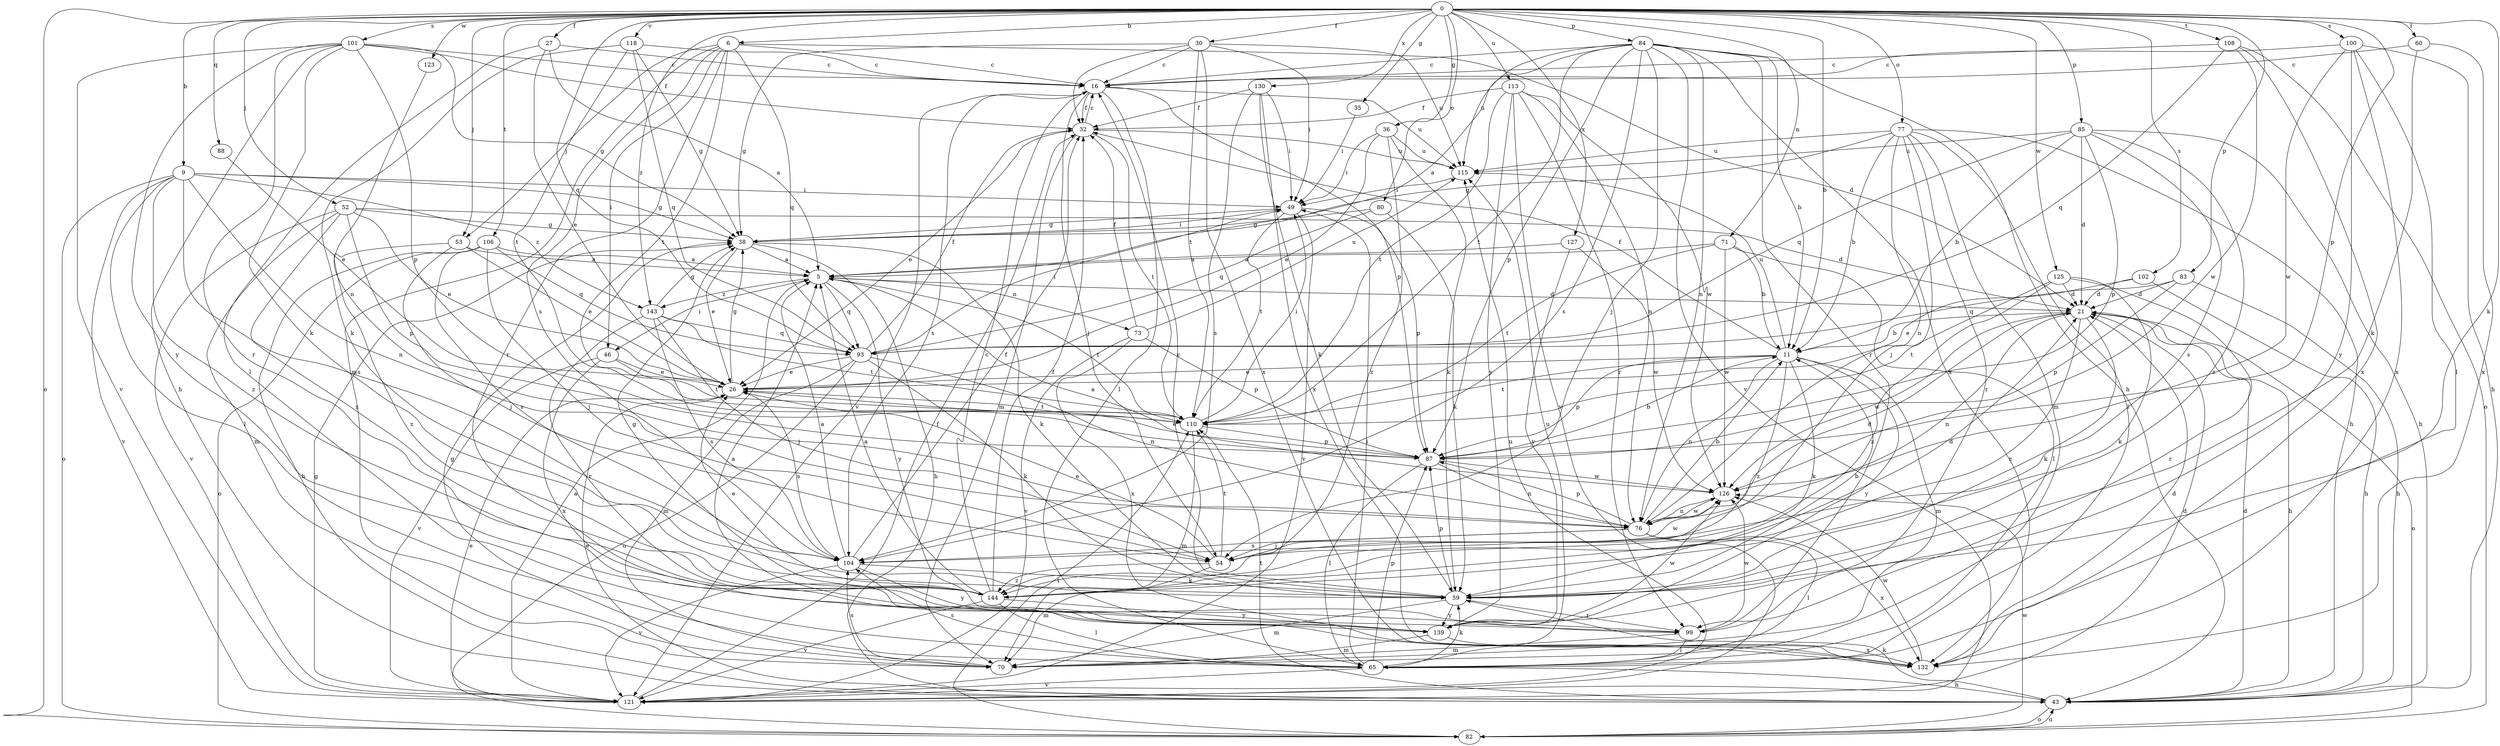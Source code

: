 strict digraph  {
0;
5;
6;
9;
11;
16;
21;
26;
27;
30;
32;
35;
36;
38;
43;
46;
49;
52;
53;
54;
59;
60;
65;
70;
71;
73;
76;
77;
80;
82;
83;
84;
85;
87;
88;
93;
99;
100;
101;
102;
104;
106;
108;
110;
113;
115;
118;
121;
123;
125;
126;
127;
130;
132;
139;
143;
144;
0 -> 6  [label=b];
0 -> 9  [label=b];
0 -> 11  [label=b];
0 -> 27  [label=f];
0 -> 30  [label=f];
0 -> 35  [label=g];
0 -> 36  [label=g];
0 -> 52  [label=j];
0 -> 53  [label=j];
0 -> 59  [label=k];
0 -> 60  [label=l];
0 -> 71  [label=n];
0 -> 77  [label=o];
0 -> 80  [label=o];
0 -> 82  [label=o];
0 -> 83  [label=p];
0 -> 84  [label=p];
0 -> 85  [label=p];
0 -> 87  [label=p];
0 -> 88  [label=q];
0 -> 93  [label=q];
0 -> 100  [label=s];
0 -> 101  [label=s];
0 -> 102  [label=s];
0 -> 106  [label=t];
0 -> 108  [label=t];
0 -> 113  [label=u];
0 -> 118  [label=v];
0 -> 123  [label=w];
0 -> 125  [label=w];
0 -> 127  [label=x];
0 -> 130  [label=x];
0 -> 143  [label=z];
5 -> 21  [label=d];
5 -> 46  [label=i];
5 -> 73  [label=n];
5 -> 93  [label=q];
5 -> 110  [label=t];
5 -> 139  [label=y];
5 -> 143  [label=z];
6 -> 16  [label=c];
6 -> 21  [label=d];
6 -> 46  [label=i];
6 -> 53  [label=j];
6 -> 70  [label=m];
6 -> 93  [label=q];
6 -> 99  [label=r];
6 -> 104  [label=s];
6 -> 110  [label=t];
9 -> 38  [label=g];
9 -> 49  [label=i];
9 -> 65  [label=l];
9 -> 76  [label=n];
9 -> 82  [label=o];
9 -> 104  [label=s];
9 -> 121  [label=v];
9 -> 143  [label=z];
9 -> 144  [label=z];
11 -> 26  [label=e];
11 -> 32  [label=f];
11 -> 59  [label=k];
11 -> 70  [label=m];
11 -> 76  [label=n];
11 -> 87  [label=p];
11 -> 110  [label=t];
11 -> 115  [label=u];
11 -> 139  [label=y];
11 -> 144  [label=z];
16 -> 32  [label=f];
16 -> 54  [label=j];
16 -> 65  [label=l];
16 -> 87  [label=p];
16 -> 104  [label=s];
16 -> 115  [label=u];
16 -> 121  [label=v];
21 -> 11  [label=b];
21 -> 43  [label=h];
21 -> 59  [label=k];
21 -> 76  [label=n];
21 -> 82  [label=o];
21 -> 126  [label=w];
21 -> 144  [label=z];
26 -> 38  [label=g];
26 -> 104  [label=s];
26 -> 110  [label=t];
27 -> 5  [label=a];
27 -> 16  [label=c];
27 -> 26  [label=e];
27 -> 65  [label=l];
30 -> 16  [label=c];
30 -> 32  [label=f];
30 -> 38  [label=g];
30 -> 49  [label=i];
30 -> 110  [label=t];
30 -> 115  [label=u];
30 -> 132  [label=x];
32 -> 16  [label=c];
32 -> 26  [label=e];
32 -> 70  [label=m];
32 -> 110  [label=t];
32 -> 115  [label=u];
35 -> 49  [label=i];
36 -> 26  [label=e];
36 -> 49  [label=i];
36 -> 59  [label=k];
36 -> 115  [label=u];
36 -> 144  [label=z];
38 -> 5  [label=a];
38 -> 26  [label=e];
38 -> 43  [label=h];
38 -> 49  [label=i];
38 -> 59  [label=k];
43 -> 21  [label=d];
43 -> 26  [label=e];
43 -> 59  [label=k];
43 -> 82  [label=o];
43 -> 110  [label=t];
46 -> 26  [label=e];
46 -> 110  [label=t];
46 -> 121  [label=v];
46 -> 132  [label=x];
49 -> 38  [label=g];
49 -> 87  [label=p];
49 -> 110  [label=t];
49 -> 121  [label=v];
52 -> 21  [label=d];
52 -> 26  [label=e];
52 -> 38  [label=g];
52 -> 70  [label=m];
52 -> 87  [label=p];
52 -> 121  [label=v];
52 -> 144  [label=z];
53 -> 5  [label=a];
53 -> 26  [label=e];
53 -> 54  [label=j];
53 -> 144  [label=z];
54 -> 21  [label=d];
54 -> 26  [label=e];
54 -> 70  [label=m];
54 -> 110  [label=t];
54 -> 126  [label=w];
54 -> 144  [label=z];
59 -> 11  [label=b];
59 -> 16  [label=c];
59 -> 70  [label=m];
59 -> 87  [label=p];
59 -> 99  [label=r];
59 -> 139  [label=y];
60 -> 16  [label=c];
60 -> 59  [label=k];
60 -> 132  [label=x];
65 -> 43  [label=h];
65 -> 49  [label=i];
65 -> 59  [label=k];
65 -> 87  [label=p];
65 -> 104  [label=s];
65 -> 115  [label=u];
65 -> 121  [label=v];
70 -> 38  [label=g];
70 -> 104  [label=s];
71 -> 5  [label=a];
71 -> 11  [label=b];
71 -> 65  [label=l];
71 -> 110  [label=t];
71 -> 126  [label=w];
73 -> 32  [label=f];
73 -> 87  [label=p];
73 -> 115  [label=u];
73 -> 121  [label=v];
73 -> 132  [label=x];
76 -> 11  [label=b];
76 -> 21  [label=d];
76 -> 54  [label=j];
76 -> 65  [label=l];
76 -> 87  [label=p];
76 -> 104  [label=s];
76 -> 126  [label=w];
76 -> 132  [label=x];
77 -> 11  [label=b];
77 -> 38  [label=g];
77 -> 43  [label=h];
77 -> 54  [label=j];
77 -> 65  [label=l];
77 -> 70  [label=m];
77 -> 76  [label=n];
77 -> 99  [label=r];
77 -> 115  [label=u];
80 -> 38  [label=g];
80 -> 59  [label=k];
80 -> 93  [label=q];
82 -> 43  [label=u];
82 -> 110  [label=t];
82 -> 126  [label=w];
83 -> 21  [label=d];
83 -> 43  [label=h];
83 -> 87  [label=p];
83 -> 93  [label=q];
84 -> 5  [label=a];
84 -> 11  [label=b];
84 -> 16  [label=c];
84 -> 43  [label=h];
84 -> 54  [label=j];
84 -> 76  [label=n];
84 -> 87  [label=p];
84 -> 99  [label=r];
84 -> 104  [label=s];
84 -> 110  [label=t];
84 -> 115  [label=u];
84 -> 121  [label=v];
84 -> 132  [label=x];
85 -> 11  [label=b];
85 -> 21  [label=d];
85 -> 43  [label=h];
85 -> 87  [label=p];
85 -> 93  [label=q];
85 -> 104  [label=s];
85 -> 115  [label=u];
85 -> 144  [label=z];
87 -> 11  [label=b];
87 -> 26  [label=e];
87 -> 65  [label=l];
87 -> 76  [label=n];
87 -> 126  [label=w];
88 -> 26  [label=e];
93 -> 26  [label=e];
93 -> 32  [label=f];
93 -> 49  [label=i];
93 -> 59  [label=k];
93 -> 70  [label=m];
93 -> 76  [label=n];
93 -> 82  [label=o];
99 -> 65  [label=l];
99 -> 70  [label=m];
99 -> 126  [label=w];
100 -> 16  [label=c];
100 -> 43  [label=h];
100 -> 65  [label=l];
100 -> 126  [label=w];
100 -> 132  [label=x];
100 -> 139  [label=y];
101 -> 16  [label=c];
101 -> 32  [label=f];
101 -> 38  [label=g];
101 -> 43  [label=h];
101 -> 59  [label=k];
101 -> 87  [label=p];
101 -> 99  [label=r];
101 -> 121  [label=v];
101 -> 139  [label=y];
102 -> 21  [label=d];
102 -> 26  [label=e];
102 -> 43  [label=h];
104 -> 5  [label=a];
104 -> 32  [label=f];
104 -> 59  [label=k];
104 -> 121  [label=v];
104 -> 139  [label=y];
106 -> 5  [label=a];
106 -> 43  [label=h];
106 -> 54  [label=j];
106 -> 82  [label=o];
106 -> 93  [label=q];
106 -> 104  [label=s];
108 -> 16  [label=c];
108 -> 82  [label=o];
108 -> 93  [label=q];
108 -> 126  [label=w];
108 -> 132  [label=x];
110 -> 49  [label=i];
110 -> 70  [label=m];
110 -> 87  [label=p];
113 -> 32  [label=f];
113 -> 76  [label=n];
113 -> 99  [label=r];
113 -> 110  [label=t];
113 -> 121  [label=v];
113 -> 126  [label=w];
113 -> 139  [label=y];
115 -> 49  [label=i];
118 -> 16  [label=c];
118 -> 38  [label=g];
118 -> 59  [label=k];
118 -> 93  [label=q];
118 -> 110  [label=t];
121 -> 5  [label=a];
121 -> 21  [label=d];
121 -> 26  [label=e];
121 -> 32  [label=f];
121 -> 38  [label=g];
121 -> 115  [label=u];
123 -> 76  [label=n];
125 -> 21  [label=d];
125 -> 59  [label=k];
125 -> 99  [label=r];
125 -> 110  [label=t];
125 -> 144  [label=z];
126 -> 5  [label=a];
126 -> 76  [label=n];
127 -> 5  [label=a];
127 -> 126  [label=w];
127 -> 139  [label=y];
130 -> 32  [label=f];
130 -> 49  [label=i];
130 -> 59  [label=k];
130 -> 104  [label=s];
130 -> 132  [label=x];
132 -> 21  [label=d];
132 -> 126  [label=w];
139 -> 5  [label=a];
139 -> 70  [label=m];
139 -> 126  [label=w];
139 -> 132  [label=x];
143 -> 38  [label=g];
143 -> 54  [label=j];
143 -> 93  [label=q];
143 -> 99  [label=r];
143 -> 104  [label=s];
143 -> 110  [label=t];
144 -> 5  [label=a];
144 -> 16  [label=c];
144 -> 26  [label=e];
144 -> 32  [label=f];
144 -> 38  [label=g];
144 -> 65  [label=l];
144 -> 121  [label=v];
144 -> 139  [label=y];
}
